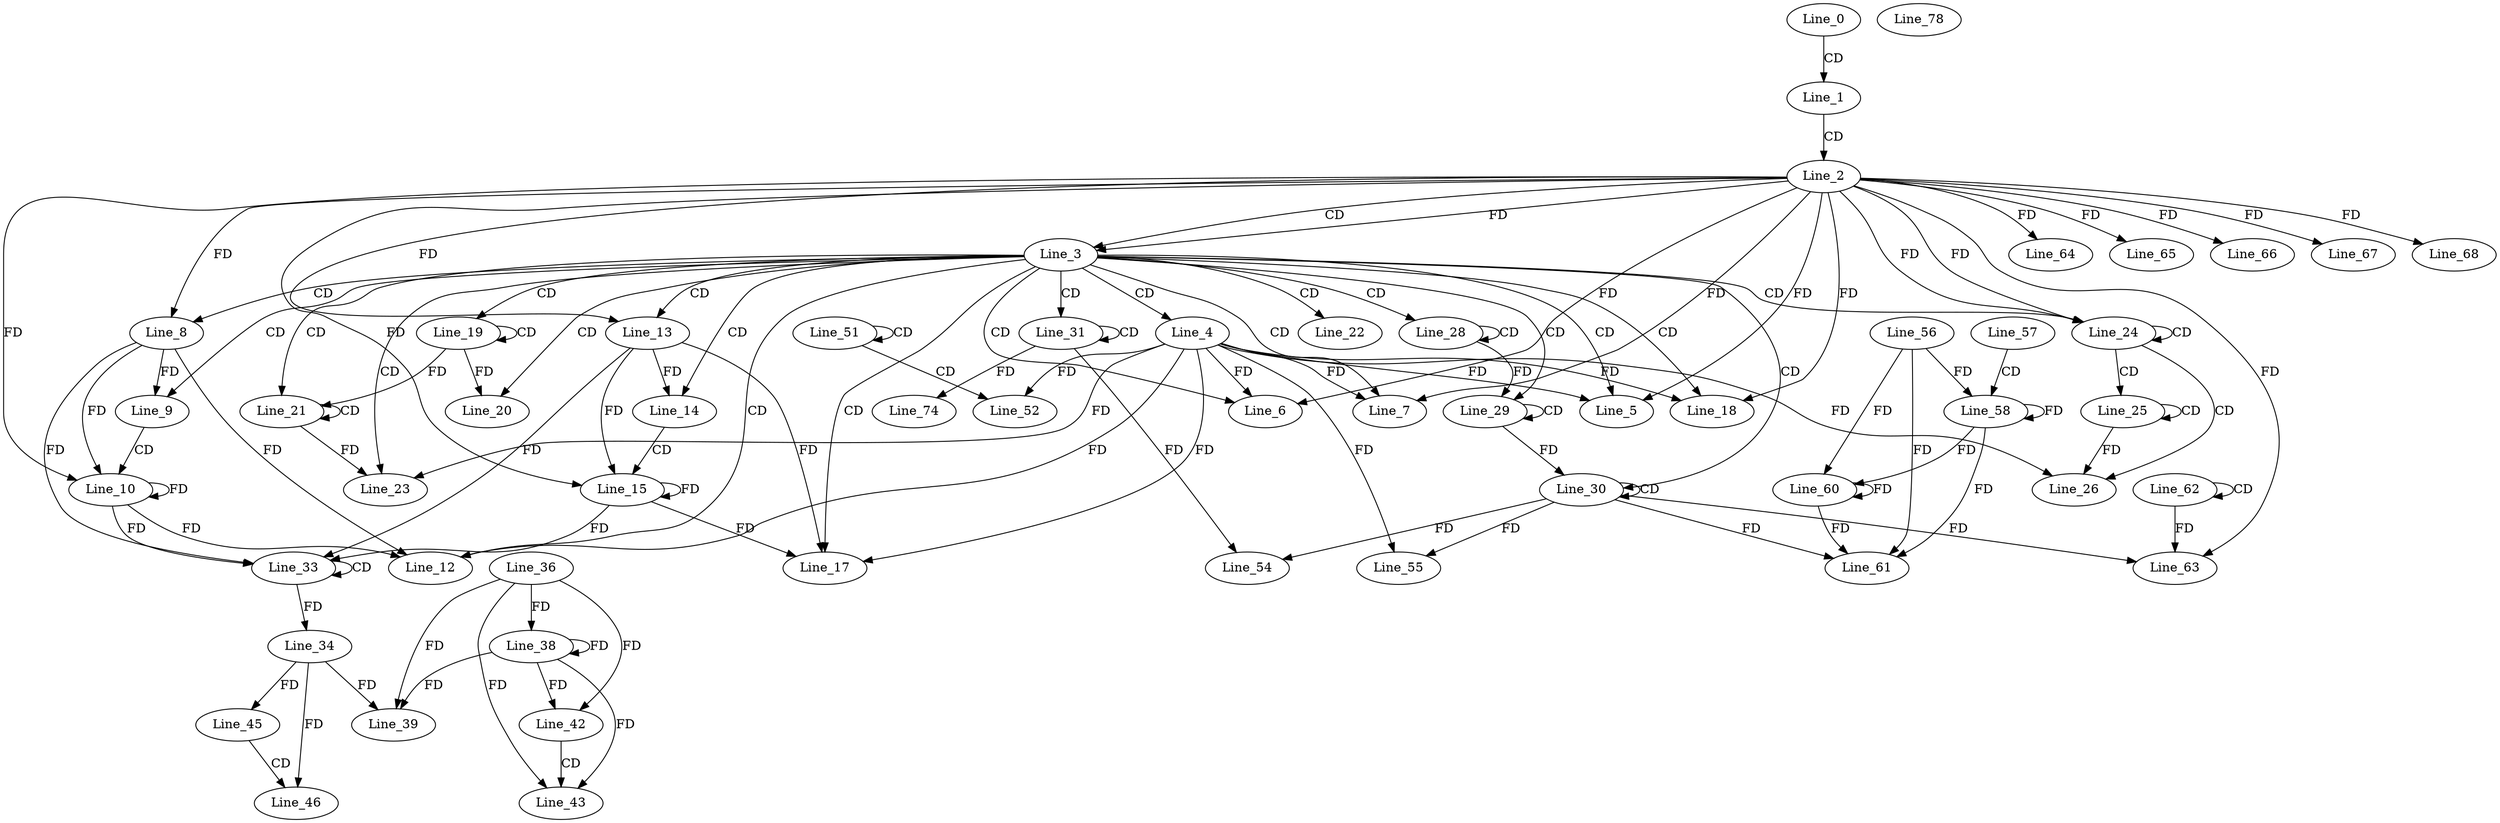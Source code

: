 digraph G {
  Line_0;
  Line_1;
  Line_2;
  Line_3;
  Line_3;
  Line_4;
  Line_5;
  Line_5;
  Line_6;
  Line_6;
  Line_7;
  Line_7;
  Line_8;
  Line_8;
  Line_9;
  Line_9;
  Line_10;
  Line_10;
  Line_12;
  Line_13;
  Line_13;
  Line_14;
  Line_14;
  Line_15;
  Line_15;
  Line_17;
  Line_18;
  Line_18;
  Line_19;
  Line_19;
  Line_20;
  Line_20;
  Line_21;
  Line_21;
  Line_22;
  Line_23;
  Line_24;
  Line_24;
  Line_25;
  Line_25;
  Line_26;
  Line_28;
  Line_28;
  Line_29;
  Line_29;
  Line_30;
  Line_30;
  Line_31;
  Line_31;
  Line_33;
  Line_33;
  Line_34;
  Line_36;
  Line_38;
  Line_34;
  Line_39;
  Line_42;
  Line_43;
  Line_45;
  Line_46;
  Line_51;
  Line_51;
  Line_52;
  Line_54;
  Line_54;
  Line_55;
  Line_55;
  Line_57;
  Line_58;
  Line_56;
  Line_58;
  Line_60;
  Line_60;
  Line_61;
  Line_62;
  Line_62;
  Line_63;
  Line_64;
  Line_65;
  Line_65;
  Line_66;
  Line_67;
  Line_68;
  Line_74;
  Line_78;
  Line_0 -> Line_1 [ label="CD" ];
  Line_1 -> Line_2 [ label="CD" ];
  Line_2 -> Line_3 [ label="CD" ];
  Line_2 -> Line_3 [ label="FD" ];
  Line_3 -> Line_4 [ label="CD" ];
  Line_3 -> Line_5 [ label="CD" ];
  Line_4 -> Line_5 [ label="FD" ];
  Line_2 -> Line_5 [ label="FD" ];
  Line_3 -> Line_6 [ label="CD" ];
  Line_4 -> Line_6 [ label="FD" ];
  Line_2 -> Line_6 [ label="FD" ];
  Line_3 -> Line_7 [ label="CD" ];
  Line_4 -> Line_7 [ label="FD" ];
  Line_2 -> Line_7 [ label="FD" ];
  Line_3 -> Line_8 [ label="CD" ];
  Line_2 -> Line_8 [ label="FD" ];
  Line_3 -> Line_9 [ label="CD" ];
  Line_8 -> Line_9 [ label="FD" ];
  Line_9 -> Line_10 [ label="CD" ];
  Line_8 -> Line_10 [ label="FD" ];
  Line_10 -> Line_10 [ label="FD" ];
  Line_2 -> Line_10 [ label="FD" ];
  Line_3 -> Line_12 [ label="CD" ];
  Line_4 -> Line_12 [ label="FD" ];
  Line_8 -> Line_12 [ label="FD" ];
  Line_10 -> Line_12 [ label="FD" ];
  Line_3 -> Line_13 [ label="CD" ];
  Line_2 -> Line_13 [ label="FD" ];
  Line_3 -> Line_14 [ label="CD" ];
  Line_13 -> Line_14 [ label="FD" ];
  Line_14 -> Line_15 [ label="CD" ];
  Line_13 -> Line_15 [ label="FD" ];
  Line_15 -> Line_15 [ label="FD" ];
  Line_2 -> Line_15 [ label="FD" ];
  Line_3 -> Line_17 [ label="CD" ];
  Line_4 -> Line_17 [ label="FD" ];
  Line_13 -> Line_17 [ label="FD" ];
  Line_15 -> Line_17 [ label="FD" ];
  Line_3 -> Line_18 [ label="CD" ];
  Line_4 -> Line_18 [ label="FD" ];
  Line_2 -> Line_18 [ label="FD" ];
  Line_3 -> Line_19 [ label="CD" ];
  Line_19 -> Line_19 [ label="CD" ];
  Line_3 -> Line_20 [ label="CD" ];
  Line_19 -> Line_20 [ label="FD" ];
  Line_3 -> Line_21 [ label="CD" ];
  Line_21 -> Line_21 [ label="CD" ];
  Line_19 -> Line_21 [ label="FD" ];
  Line_3 -> Line_22 [ label="CD" ];
  Line_3 -> Line_23 [ label="CD" ];
  Line_4 -> Line_23 [ label="FD" ];
  Line_21 -> Line_23 [ label="FD" ];
  Line_3 -> Line_24 [ label="CD" ];
  Line_2 -> Line_24 [ label="FD" ];
  Line_24 -> Line_24 [ label="CD" ];
  Line_2 -> Line_24 [ label="FD" ];
  Line_24 -> Line_25 [ label="CD" ];
  Line_25 -> Line_25 [ label="CD" ];
  Line_24 -> Line_26 [ label="CD" ];
  Line_4 -> Line_26 [ label="FD" ];
  Line_25 -> Line_26 [ label="FD" ];
  Line_3 -> Line_28 [ label="CD" ];
  Line_28 -> Line_28 [ label="CD" ];
  Line_3 -> Line_29 [ label="CD" ];
  Line_29 -> Line_29 [ label="CD" ];
  Line_28 -> Line_29 [ label="FD" ];
  Line_3 -> Line_30 [ label="CD" ];
  Line_30 -> Line_30 [ label="CD" ];
  Line_29 -> Line_30 [ label="FD" ];
  Line_3 -> Line_31 [ label="CD" ];
  Line_31 -> Line_31 [ label="CD" ];
  Line_33 -> Line_33 [ label="CD" ];
  Line_13 -> Line_33 [ label="FD" ];
  Line_15 -> Line_33 [ label="FD" ];
  Line_8 -> Line_33 [ label="FD" ];
  Line_10 -> Line_33 [ label="FD" ];
  Line_33 -> Line_34 [ label="FD" ];
  Line_36 -> Line_38 [ label="FD" ];
  Line_38 -> Line_38 [ label="FD" ];
  Line_34 -> Line_39 [ label="FD" ];
  Line_36 -> Line_39 [ label="FD" ];
  Line_38 -> Line_39 [ label="FD" ];
  Line_36 -> Line_42 [ label="FD" ];
  Line_38 -> Line_42 [ label="FD" ];
  Line_42 -> Line_43 [ label="CD" ];
  Line_36 -> Line_43 [ label="FD" ];
  Line_38 -> Line_43 [ label="FD" ];
  Line_34 -> Line_45 [ label="FD" ];
  Line_45 -> Line_46 [ label="CD" ];
  Line_34 -> Line_46 [ label="FD" ];
  Line_51 -> Line_51 [ label="CD" ];
  Line_51 -> Line_52 [ label="CD" ];
  Line_4 -> Line_52 [ label="FD" ];
  Line_30 -> Line_54 [ label="FD" ];
  Line_31 -> Line_54 [ label="FD" ];
  Line_30 -> Line_55 [ label="FD" ];
  Line_4 -> Line_55 [ label="FD" ];
  Line_57 -> Line_58 [ label="CD" ];
  Line_56 -> Line_58 [ label="FD" ];
  Line_58 -> Line_58 [ label="FD" ];
  Line_56 -> Line_60 [ label="FD" ];
  Line_58 -> Line_60 [ label="FD" ];
  Line_60 -> Line_60 [ label="FD" ];
  Line_30 -> Line_61 [ label="FD" ];
  Line_56 -> Line_61 [ label="FD" ];
  Line_58 -> Line_61 [ label="FD" ];
  Line_60 -> Line_61 [ label="FD" ];
  Line_62 -> Line_62 [ label="CD" ];
  Line_2 -> Line_63 [ label="FD" ];
  Line_30 -> Line_63 [ label="FD" ];
  Line_62 -> Line_63 [ label="FD" ];
  Line_2 -> Line_64 [ label="FD" ];
  Line_2 -> Line_65 [ label="FD" ];
  Line_2 -> Line_66 [ label="FD" ];
  Line_2 -> Line_67 [ label="FD" ];
  Line_2 -> Line_68 [ label="FD" ];
  Line_31 -> Line_74 [ label="FD" ];
}
